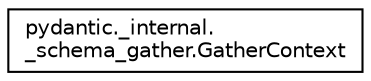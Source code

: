 digraph "Graphical Class Hierarchy"
{
 // LATEX_PDF_SIZE
  edge [fontname="Helvetica",fontsize="10",labelfontname="Helvetica",labelfontsize="10"];
  node [fontname="Helvetica",fontsize="10",shape=record];
  rankdir="LR";
  Node0 [label="pydantic._internal.\l_schema_gather.GatherContext",height=0.2,width=0.4,color="black", fillcolor="white", style="filled",URL="$classpydantic_1_1__internal_1_1__schema__gather_1_1GatherContext.html",tooltip=" "];
}
